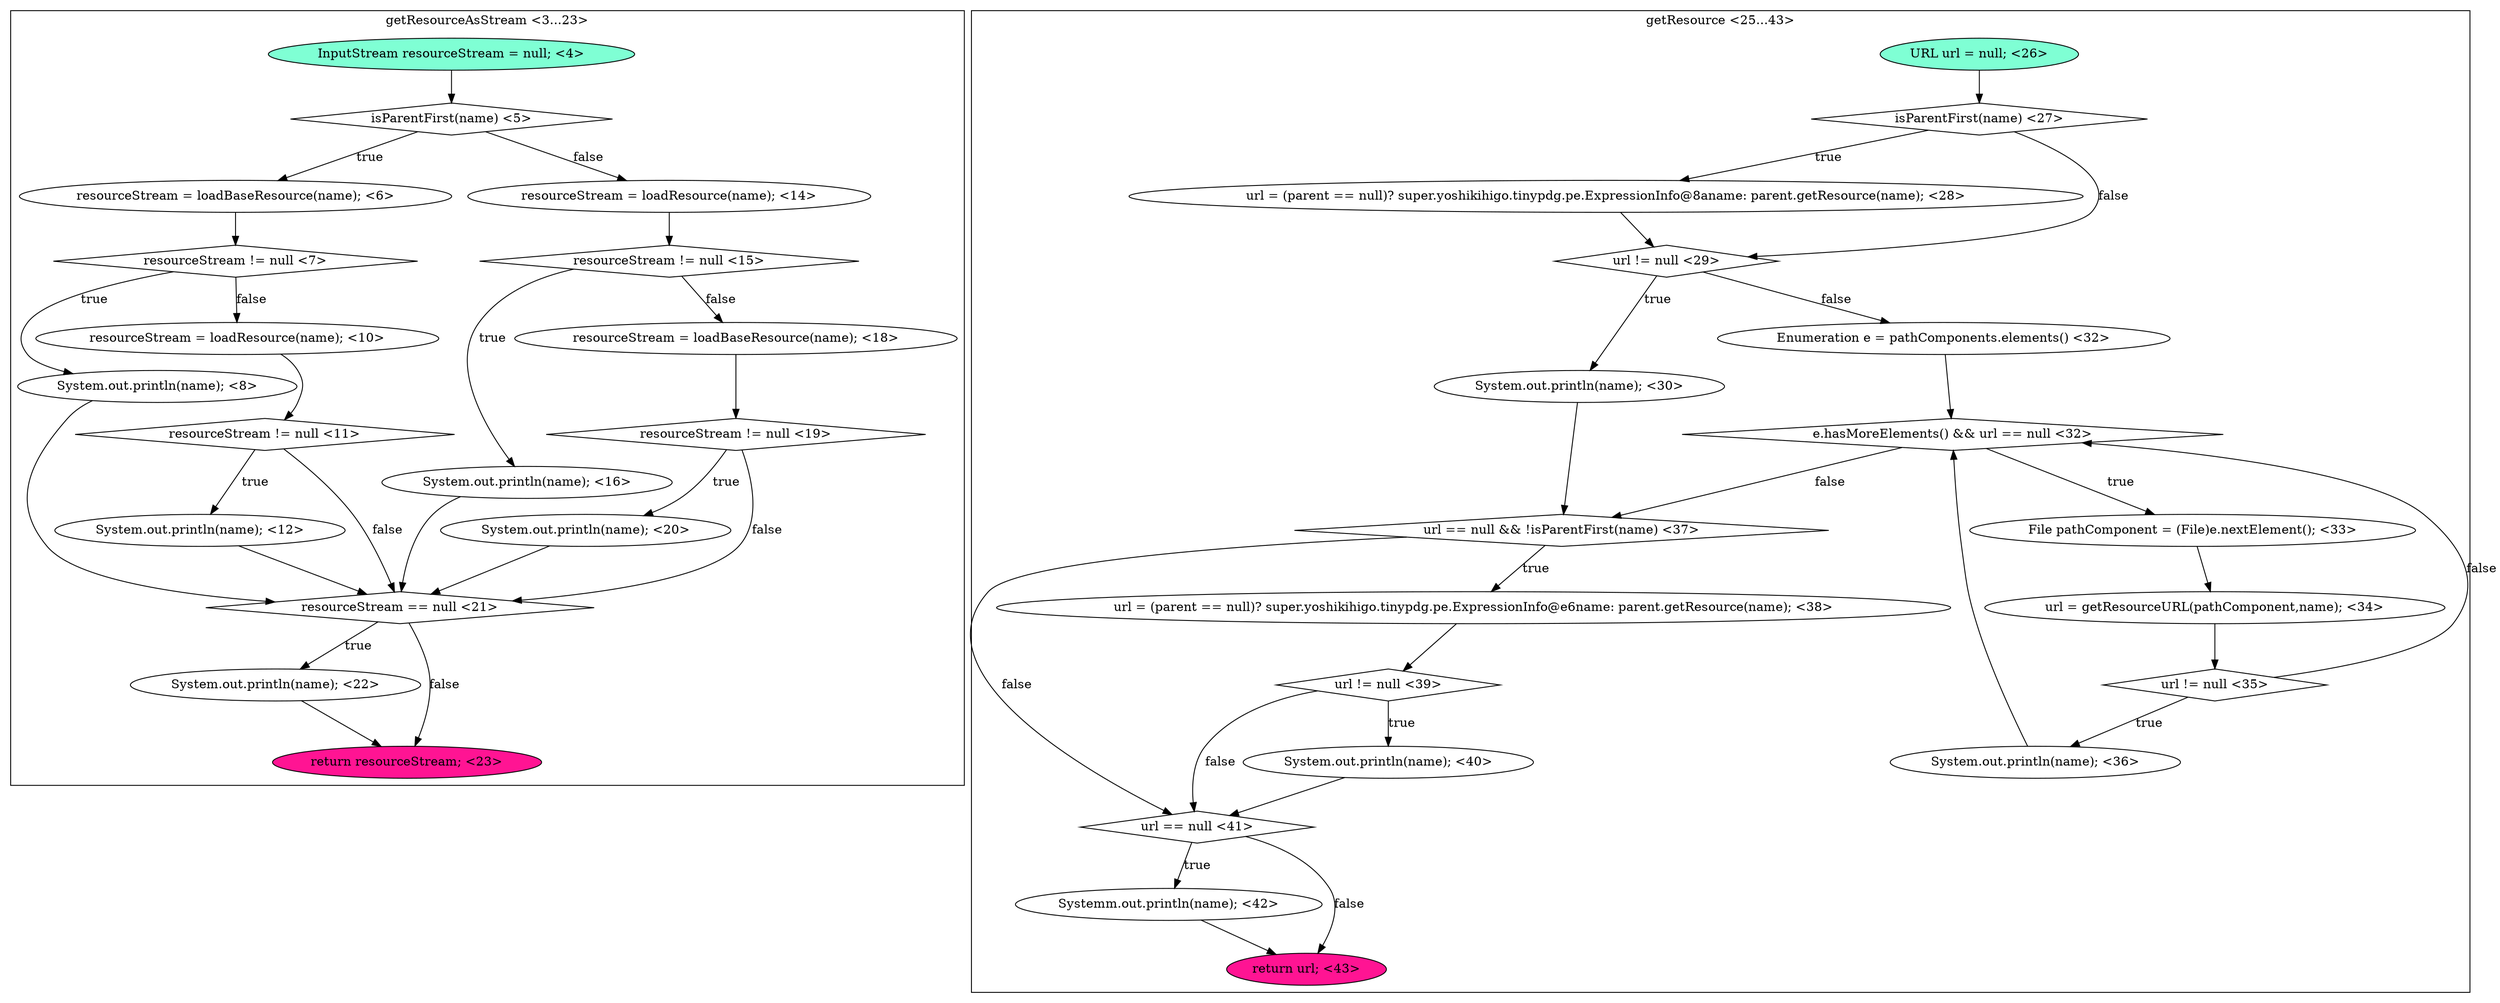 digraph CFG {
subgraph cluster0 {
label = "getResourceAsStream <3...23>";
0.0 [style = filled, label = "InputStream resourceStream = null; <4>", fillcolor = aquamarine, shape = ellipse];
0.1 [style = filled, label = "isParentFirst(name) <5>", fillcolor = white, shape = diamond];
0.2 [style = filled, label = "resourceStream = loadBaseResource(name); <6>", fillcolor = white, shape = ellipse];
0.3 [style = filled, label = "resourceStream != null <7>", fillcolor = white, shape = diamond];
0.4 [style = filled, label = "System.out.println(name); <8>", fillcolor = white, shape = ellipse];
0.5 [style = filled, label = "resourceStream = loadResource(name); <10>", fillcolor = white, shape = ellipse];
0.6 [style = filled, label = "resourceStream != null <11>", fillcolor = white, shape = diamond];
0.7 [style = filled, label = "System.out.println(name); <12>", fillcolor = white, shape = ellipse];
0.8 [style = filled, label = "resourceStream = loadResource(name); <14>", fillcolor = white, shape = ellipse];
0.9 [style = filled, label = "resourceStream != null <15>", fillcolor = white, shape = diamond];
0.10 [style = filled, label = "System.out.println(name); <16>", fillcolor = white, shape = ellipse];
0.11 [style = filled, label = "resourceStream = loadBaseResource(name); <18>", fillcolor = white, shape = ellipse];
0.12 [style = filled, label = "resourceStream != null <19>", fillcolor = white, shape = diamond];
0.13 [style = filled, label = "System.out.println(name); <20>", fillcolor = white, shape = ellipse];
0.14 [style = filled, label = "resourceStream == null <21>", fillcolor = white, shape = diamond];
0.15 [style = filled, label = "System.out.println(name); <22>", fillcolor = white, shape = ellipse];
0.16 [style = filled, label = "return resourceStream; <23>", fillcolor = deeppink, shape = ellipse];
0.0 -> 0.1 [style = solid, label=""];
0.1 -> 0.2 [style = solid, label="true"];
0.1 -> 0.8 [style = solid, label="false"];
0.2 -> 0.3 [style = solid, label=""];
0.3 -> 0.4 [style = solid, label="true"];
0.3 -> 0.5 [style = solid, label="false"];
0.4 -> 0.14 [style = solid, label=""];
0.5 -> 0.6 [style = solid, label=""];
0.6 -> 0.7 [style = solid, label="true"];
0.6 -> 0.14 [style = solid, label="false"];
0.7 -> 0.14 [style = solid, label=""];
0.8 -> 0.9 [style = solid, label=""];
0.9 -> 0.10 [style = solid, label="true"];
0.9 -> 0.11 [style = solid, label="false"];
0.10 -> 0.14 [style = solid, label=""];
0.11 -> 0.12 [style = solid, label=""];
0.12 -> 0.13 [style = solid, label="true"];
0.12 -> 0.14 [style = solid, label="false"];
0.13 -> 0.14 [style = solid, label=""];
0.14 -> 0.15 [style = solid, label="true"];
0.14 -> 0.16 [style = solid, label="false"];
0.15 -> 0.16 [style = solid, label=""];
}
subgraph cluster1 {
label = "getResource <25...43>";
1.0 [style = filled, label = "URL url = null; <26>", fillcolor = aquamarine, shape = ellipse];
1.1 [style = filled, label = "isParentFirst(name) <27>", fillcolor = white, shape = diamond];
1.2 [style = filled, label = "url = (parent == null)? super.yoshikihigo.tinypdg.pe.ExpressionInfo@8aname: parent.getResource(name); <28>", fillcolor = white, shape = ellipse];
1.3 [style = filled, label = "url != null <29>", fillcolor = white, shape = diamond];
1.4 [style = filled, label = "System.out.println(name); <30>", fillcolor = white, shape = ellipse];
1.5 [style = filled, label = "Enumeration e = pathComponents.elements() <32>", fillcolor = white, shape = ellipse];
1.6 [style = filled, label = "e.hasMoreElements() && url == null <32>", fillcolor = white, shape = diamond];
1.7 [style = filled, label = "File pathComponent = (File)e.nextElement(); <33>", fillcolor = white, shape = ellipse];
1.8 [style = filled, label = "url = getResourceURL(pathComponent,name); <34>", fillcolor = white, shape = ellipse];
1.9 [style = filled, label = "url != null <35>", fillcolor = white, shape = diamond];
1.10 [style = filled, label = "System.out.println(name); <36>", fillcolor = white, shape = ellipse];
1.11 [style = filled, label = "url == null && !isParentFirst(name) <37>", fillcolor = white, shape = diamond];
1.12 [style = filled, label = "url = (parent == null)? super.yoshikihigo.tinypdg.pe.ExpressionInfo@e6name: parent.getResource(name); <38>", fillcolor = white, shape = ellipse];
1.13 [style = filled, label = "url != null <39>", fillcolor = white, shape = diamond];
1.14 [style = filled, label = "System.out.println(name); <40>", fillcolor = white, shape = ellipse];
1.15 [style = filled, label = "url == null <41>", fillcolor = white, shape = diamond];
1.16 [style = filled, label = "Systemm.out.println(name); <42>", fillcolor = white, shape = ellipse];
1.17 [style = filled, label = "return url; <43>", fillcolor = deeppink, shape = ellipse];
1.0 -> 1.1 [style = solid, label=""];
1.1 -> 1.2 [style = solid, label="true"];
1.1 -> 1.3 [style = solid, label="false"];
1.2 -> 1.3 [style = solid, label=""];
1.3 -> 1.4 [style = solid, label="true"];
1.3 -> 1.5 [style = solid, label="false"];
1.4 -> 1.11 [style = solid, label=""];
1.5 -> 1.6 [style = solid, label=""];
1.6 -> 1.7 [style = solid, label="true"];
1.6 -> 1.11 [style = solid, label="false"];
1.7 -> 1.8 [style = solid, label=""];
1.8 -> 1.9 [style = solid, label=""];
1.9 -> 1.6 [style = solid, label="false"];
1.9 -> 1.10 [style = solid, label="true"];
1.10 -> 1.6 [style = solid, label=""];
1.11 -> 1.12 [style = solid, label="true"];
1.11 -> 1.15 [style = solid, label="false"];
1.12 -> 1.13 [style = solid, label=""];
1.13 -> 1.14 [style = solid, label="true"];
1.13 -> 1.15 [style = solid, label="false"];
1.14 -> 1.15 [style = solid, label=""];
1.15 -> 1.16 [style = solid, label="true"];
1.15 -> 1.17 [style = solid, label="false"];
1.16 -> 1.17 [style = solid, label=""];
}
}